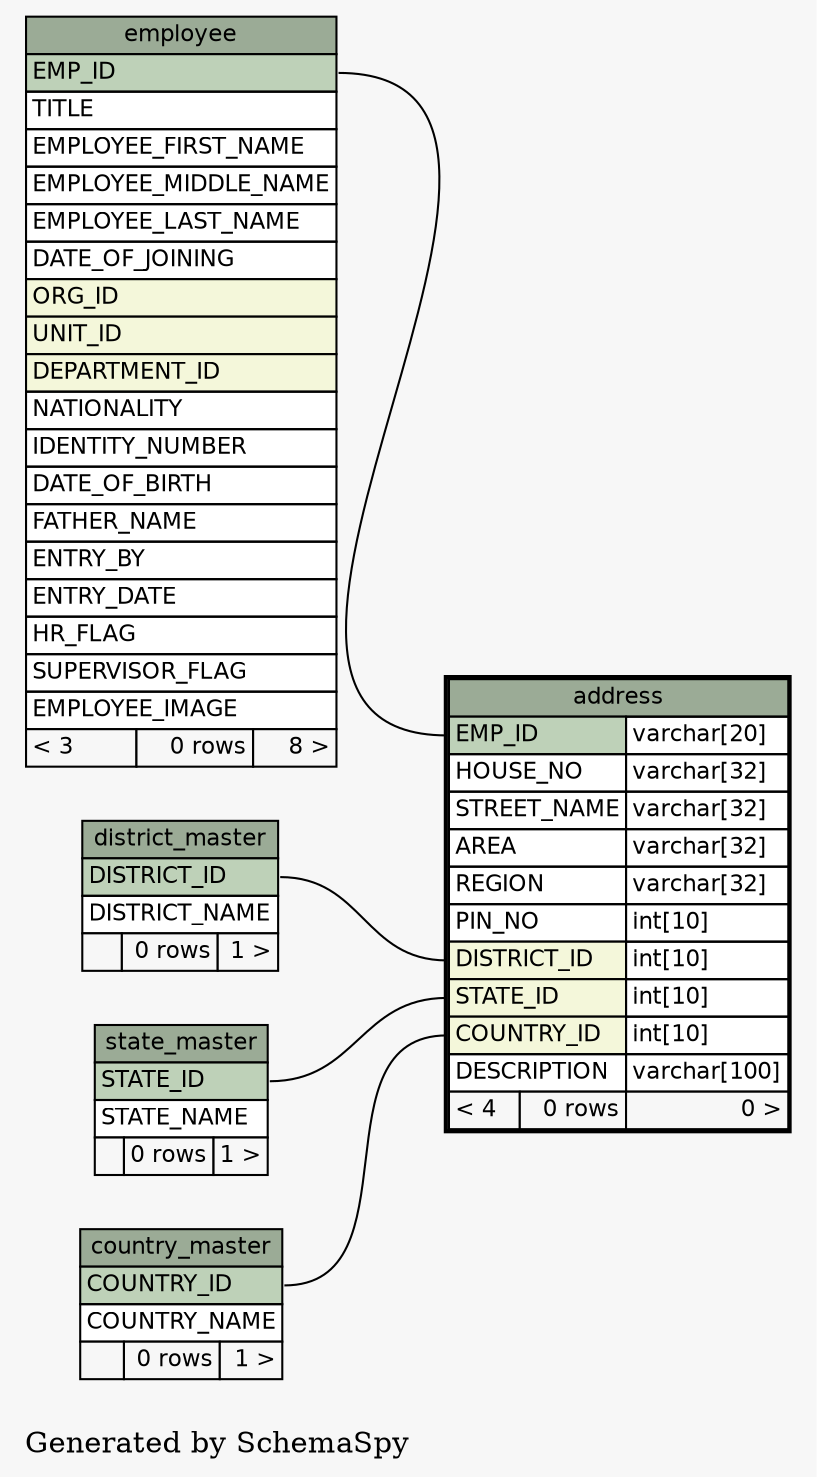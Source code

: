 // dot 2.38.0 on Windows 7 6.1
digraph "oneDegreeRelationshipsGraph" {
  graph [
    rankdir="RL"
    bgcolor="#f7f7f7"
    label="\nGenerated by SchemaSpy"
    labeljust="l"
  ];
  node [
    fontname="Helvetica"
    fontsize="11"
    shape="plaintext"
  ];
  edge [
    arrowsize="0.8"
  ];
  "address":"COUNTRY_ID":w -> "country_master":"COUNTRY_ID":e [arrowtail=crowodot arrowhead=none];
  "address":"DISTRICT_ID":w -> "district_master":"DISTRICT_ID":e [arrowtail=crowodot arrowhead=none];
  "address":"EMP_ID":w -> "employee":"EMP_ID":e [arrowtail=tee arrowhead=none];
  "address":"STATE_ID":w -> "state_master":"STATE_ID":e [arrowtail=crowodot arrowhead=none];
  "address" [
    label=<
    <TABLE BORDER="2" CELLBORDER="1" CELLSPACING="0" BGCOLOR="#ffffff">
      <TR><TD PORT="address.heading" COLSPAN="3" BGCOLOR="#9bab96" ALIGN="CENTER">address</TD></TR>
      <TR><TD PORT="EMP_ID" COLSPAN="2" BGCOLOR="#bed1b8" ALIGN="LEFT">EMP_ID</TD><TD PORT="EMP_ID.type" ALIGN="LEFT">varchar[20]</TD></TR>
      <TR><TD PORT="HOUSE_NO" COLSPAN="2" ALIGN="LEFT">HOUSE_NO</TD><TD PORT="HOUSE_NO.type" ALIGN="LEFT">varchar[32]</TD></TR>
      <TR><TD PORT="STREET_NAME" COLSPAN="2" ALIGN="LEFT">STREET_NAME</TD><TD PORT="STREET_NAME.type" ALIGN="LEFT">varchar[32]</TD></TR>
      <TR><TD PORT="AREA" COLSPAN="2" ALIGN="LEFT">AREA</TD><TD PORT="AREA.type" ALIGN="LEFT">varchar[32]</TD></TR>
      <TR><TD PORT="REGION" COLSPAN="2" ALIGN="LEFT">REGION</TD><TD PORT="REGION.type" ALIGN="LEFT">varchar[32]</TD></TR>
      <TR><TD PORT="PIN_NO" COLSPAN="2" ALIGN="LEFT">PIN_NO</TD><TD PORT="PIN_NO.type" ALIGN="LEFT">int[10]</TD></TR>
      <TR><TD PORT="DISTRICT_ID" COLSPAN="2" BGCOLOR="#f4f7da" ALIGN="LEFT">DISTRICT_ID</TD><TD PORT="DISTRICT_ID.type" ALIGN="LEFT">int[10]</TD></TR>
      <TR><TD PORT="STATE_ID" COLSPAN="2" BGCOLOR="#f4f7da" ALIGN="LEFT">STATE_ID</TD><TD PORT="STATE_ID.type" ALIGN="LEFT">int[10]</TD></TR>
      <TR><TD PORT="COUNTRY_ID" COLSPAN="2" BGCOLOR="#f4f7da" ALIGN="LEFT">COUNTRY_ID</TD><TD PORT="COUNTRY_ID.type" ALIGN="LEFT">int[10]</TD></TR>
      <TR><TD PORT="DESCRIPTION" COLSPAN="2" ALIGN="LEFT">DESCRIPTION</TD><TD PORT="DESCRIPTION.type" ALIGN="LEFT">varchar[100]</TD></TR>
      <TR><TD ALIGN="LEFT" BGCOLOR="#f7f7f7">&lt; 4</TD><TD ALIGN="RIGHT" BGCOLOR="#f7f7f7">0 rows</TD><TD ALIGN="RIGHT" BGCOLOR="#f7f7f7">0 &gt;</TD></TR>
    </TABLE>>
    URL="address.html#"
    tooltip="address"
  ];
  "country_master" [
    label=<
    <TABLE BORDER="0" CELLBORDER="1" CELLSPACING="0" BGCOLOR="#ffffff">
      <TR><TD PORT="country_master.heading" COLSPAN="3" BGCOLOR="#9bab96" ALIGN="CENTER">country_master</TD></TR>
      <TR><TD PORT="COUNTRY_ID" COLSPAN="3" BGCOLOR="#bed1b8" ALIGN="LEFT">COUNTRY_ID</TD></TR>
      <TR><TD PORT="COUNTRY_NAME" COLSPAN="3" ALIGN="LEFT">COUNTRY_NAME</TD></TR>
      <TR><TD ALIGN="LEFT" BGCOLOR="#f7f7f7">  </TD><TD ALIGN="RIGHT" BGCOLOR="#f7f7f7">0 rows</TD><TD ALIGN="RIGHT" BGCOLOR="#f7f7f7">1 &gt;</TD></TR>
    </TABLE>>
    URL="country_master.html#graph"
    tooltip="country_master"
  ];
  "district_master" [
    label=<
    <TABLE BORDER="0" CELLBORDER="1" CELLSPACING="0" BGCOLOR="#ffffff">
      <TR><TD PORT="district_master.heading" COLSPAN="3" BGCOLOR="#9bab96" ALIGN="CENTER">district_master</TD></TR>
      <TR><TD PORT="DISTRICT_ID" COLSPAN="3" BGCOLOR="#bed1b8" ALIGN="LEFT">DISTRICT_ID</TD></TR>
      <TR><TD PORT="DISTRICT_NAME" COLSPAN="3" ALIGN="LEFT">DISTRICT_NAME</TD></TR>
      <TR><TD ALIGN="LEFT" BGCOLOR="#f7f7f7">  </TD><TD ALIGN="RIGHT" BGCOLOR="#f7f7f7">0 rows</TD><TD ALIGN="RIGHT" BGCOLOR="#f7f7f7">1 &gt;</TD></TR>
    </TABLE>>
    URL="district_master.html#graph"
    tooltip="district_master"
  ];
  "employee" [
    label=<
    <TABLE BORDER="0" CELLBORDER="1" CELLSPACING="0" BGCOLOR="#ffffff">
      <TR><TD PORT="employee.heading" COLSPAN="3" BGCOLOR="#9bab96" ALIGN="CENTER">employee</TD></TR>
      <TR><TD PORT="EMP_ID" COLSPAN="3" BGCOLOR="#bed1b8" ALIGN="LEFT">EMP_ID</TD></TR>
      <TR><TD PORT="TITLE" COLSPAN="3" ALIGN="LEFT">TITLE</TD></TR>
      <TR><TD PORT="EMPLOYEE_FIRST_NAME" COLSPAN="3" ALIGN="LEFT">EMPLOYEE_FIRST_NAME</TD></TR>
      <TR><TD PORT="EMPLOYEE_MIDDLE_NAME" COLSPAN="3" ALIGN="LEFT">EMPLOYEE_MIDDLE_NAME</TD></TR>
      <TR><TD PORT="EMPLOYEE_LAST_NAME" COLSPAN="3" ALIGN="LEFT">EMPLOYEE_LAST_NAME</TD></TR>
      <TR><TD PORT="DATE_OF_JOINING" COLSPAN="3" ALIGN="LEFT">DATE_OF_JOINING</TD></TR>
      <TR><TD PORT="ORG_ID" COLSPAN="3" BGCOLOR="#f4f7da" ALIGN="LEFT">ORG_ID</TD></TR>
      <TR><TD PORT="UNIT_ID" COLSPAN="3" BGCOLOR="#f4f7da" ALIGN="LEFT">UNIT_ID</TD></TR>
      <TR><TD PORT="DEPARTMENT_ID" COLSPAN="3" BGCOLOR="#f4f7da" ALIGN="LEFT">DEPARTMENT_ID</TD></TR>
      <TR><TD PORT="NATIONALITY" COLSPAN="3" ALIGN="LEFT">NATIONALITY</TD></TR>
      <TR><TD PORT="IDENTITY_NUMBER" COLSPAN="3" ALIGN="LEFT">IDENTITY_NUMBER</TD></TR>
      <TR><TD PORT="DATE_OF_BIRTH" COLSPAN="3" ALIGN="LEFT">DATE_OF_BIRTH</TD></TR>
      <TR><TD PORT="FATHER_NAME" COLSPAN="3" ALIGN="LEFT">FATHER_NAME</TD></TR>
      <TR><TD PORT="ENTRY_BY" COLSPAN="3" ALIGN="LEFT">ENTRY_BY</TD></TR>
      <TR><TD PORT="ENTRY_DATE" COLSPAN="3" ALIGN="LEFT">ENTRY_DATE</TD></TR>
      <TR><TD PORT="HR_FLAG" COLSPAN="3" ALIGN="LEFT">HR_FLAG</TD></TR>
      <TR><TD PORT="SUPERVISOR_FLAG" COLSPAN="3" ALIGN="LEFT">SUPERVISOR_FLAG</TD></TR>
      <TR><TD PORT="EMPLOYEE_IMAGE" COLSPAN="3" ALIGN="LEFT">EMPLOYEE_IMAGE</TD></TR>
      <TR><TD ALIGN="LEFT" BGCOLOR="#f7f7f7">&lt; 3</TD><TD ALIGN="RIGHT" BGCOLOR="#f7f7f7">0 rows</TD><TD ALIGN="RIGHT" BGCOLOR="#f7f7f7">8 &gt;</TD></TR>
    </TABLE>>
    URL="employee.html#graph"
    tooltip="employee"
  ];
  "state_master" [
    label=<
    <TABLE BORDER="0" CELLBORDER="1" CELLSPACING="0" BGCOLOR="#ffffff">
      <TR><TD PORT="state_master.heading" COLSPAN="3" BGCOLOR="#9bab96" ALIGN="CENTER">state_master</TD></TR>
      <TR><TD PORT="STATE_ID" COLSPAN="3" BGCOLOR="#bed1b8" ALIGN="LEFT">STATE_ID</TD></TR>
      <TR><TD PORT="STATE_NAME" COLSPAN="3" ALIGN="LEFT">STATE_NAME</TD></TR>
      <TR><TD ALIGN="LEFT" BGCOLOR="#f7f7f7">  </TD><TD ALIGN="RIGHT" BGCOLOR="#f7f7f7">0 rows</TD><TD ALIGN="RIGHT" BGCOLOR="#f7f7f7">1 &gt;</TD></TR>
    </TABLE>>
    URL="state_master.html#graph"
    tooltip="state_master"
  ];
}
